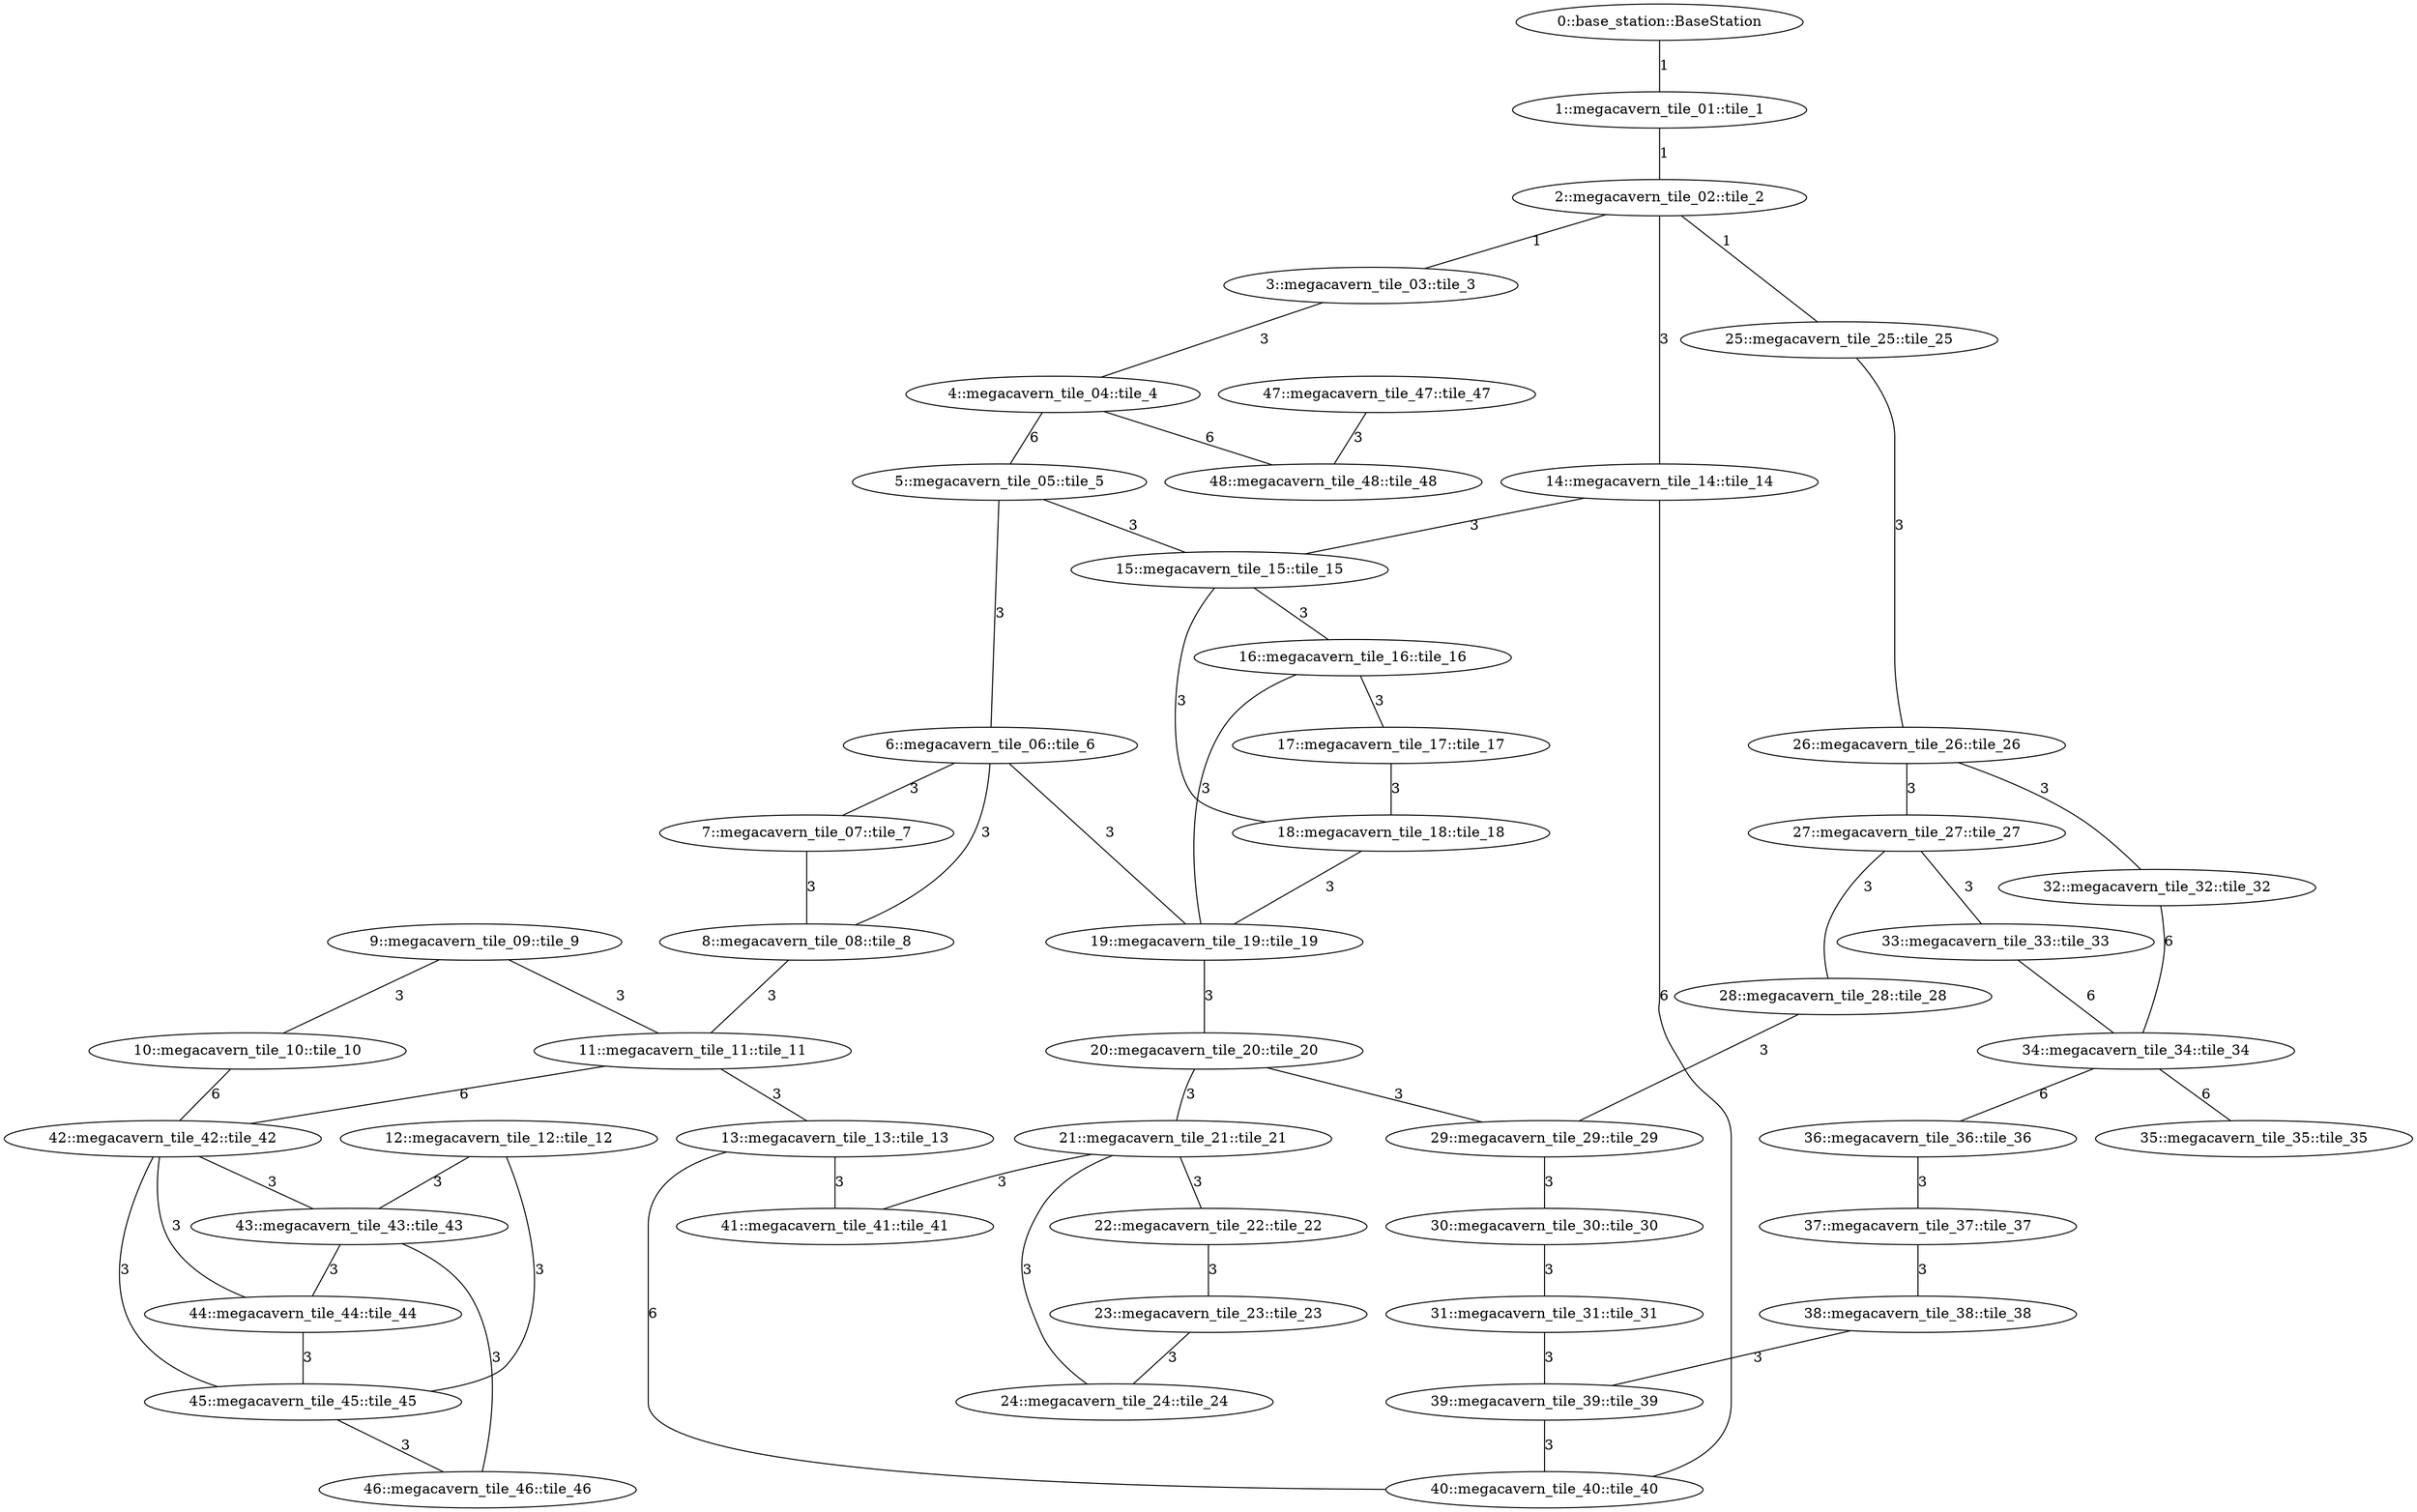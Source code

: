 /* Visibility graph generated by dot_generator */

graph {
  /* ==== Vertices ==== */

  /* Base station / Staging area */
  0   [label="0::base_station::BaseStation"];

  1   [label="1::megacavern_tile_01::tile_1"];
  2   [label="2::megacavern_tile_02::tile_2"];
  3   [label="3::megacavern_tile_03::tile_3"];
  4   [label="4::megacavern_tile_04::tile_4"];
  5   [label="5::megacavern_tile_05::tile_5"];
  6   [label="6::megacavern_tile_06::tile_6"];
  7   [label="7::megacavern_tile_07::tile_7"];
  8   [label="8::megacavern_tile_08::tile_8"];
  9   [label="9::megacavern_tile_09::tile_9"];
  10  [label="10::megacavern_tile_10::tile_10"];
  11  [label="11::megacavern_tile_11::tile_11"];
  12  [label="12::megacavern_tile_12::tile_12"];
  13  [label="13::megacavern_tile_13::tile_13"];
  14  [label="14::megacavern_tile_14::tile_14"];
  15  [label="15::megacavern_tile_15::tile_15"];
  16  [label="16::megacavern_tile_16::tile_16"];
  17  [label="17::megacavern_tile_17::tile_17"];
  18  [label="18::megacavern_tile_18::tile_18"];
  19  [label="19::megacavern_tile_19::tile_19"];
  20  [label="20::megacavern_tile_20::tile_20"];
  21  [label="21::megacavern_tile_21::tile_21"];
  22  [label="22::megacavern_tile_22::tile_22"];
  23  [label="23::megacavern_tile_23::tile_23"];
  24  [label="24::megacavern_tile_24::tile_24"];
  25  [label="25::megacavern_tile_25::tile_25"];
  26  [label="26::megacavern_tile_26::tile_26"];
  27  [label="27::megacavern_tile_27::tile_27"];
  28  [label="28::megacavern_tile_28::tile_28"];
  29  [label="29::megacavern_tile_29::tile_29"];
  30  [label="30::megacavern_tile_30::tile_30"];
  31  [label="31::megacavern_tile_31::tile_31"];
  32  [label="32::megacavern_tile_32::tile_32"];
  33  [label="33::megacavern_tile_33::tile_33"];
  34  [label="34::megacavern_tile_34::tile_34"];
  35  [label="35::megacavern_tile_35::tile_35"];
  36  [label="36::megacavern_tile_36::tile_36"];
  37  [label="37::megacavern_tile_37::tile_37"];
  38  [label="38::megacavern_tile_38::tile_38"];
  39  [label="39::megacavern_tile_39::tile_39"];
  40  [label="40::megacavern_tile_40::tile_40"];
  41  [label="41::megacavern_tile_41::tile_41"];
  42  [label="42::megacavern_tile_42::tile_42"];
  43  [label="43::megacavern_tile_43::tile_43"];
  44  [label="44::megacavern_tile_44::tile_44"];
  45  [label="45::megacavern_tile_45::tile_45"];
  46  [label="46::megacavern_tile_46::tile_46"];
  47  [label="47::megacavern_tile_47::tile_47"];
  48  [label="48::megacavern_tile_48::tile_48"];

  /* ==== Edges ==== */

  0  -- 1   [label=1];
  1  -- 2   [label=1];
  2  -- 3   [label=1];
  2  -- 14  [label=3];
  2  -- 25  [label=1];
  3  -- 4   [label=3];
  4  -- 5   [label=6];
  4  -- 48  [label=6];
  5  -- 6   [label=3];
  5  -- 15  [label=3];
  6  -- 7   [label=3];
  6  -- 8   [label=3];
  6  -- 19  [label=3];
  7  -- 8   [label=3];
  8  -- 11  [label=3];
  9  -- 10  [label=3];
  9  -- 11  [label=3];
  10 -- 42  [label=6];
  11 -- 13  [label=3];
  11 -- 42  [label=6];
  12 -- 43  [label=3];
  12 -- 45  [label=3];
  13 -- 40  [label=6];
  13 -- 41  [label=3];
  14 -- 15  [label=3];
  14 -- 40  [label=6];
  15 -- 16  [label=3];
  15 -- 18  [label=3];
  16 -- 17  [label=3];
  16 -- 19  [label=3];
  17 -- 18  [label=3];
  18 -- 19  [label=3];
  19 -- 20  [label=3];
  20 -- 21  [label=3];
  20 -- 29  [label=3];
  21 -- 24  [label=3];
  21 -- 22  [label=3];
  21 -- 41  [label=3];
  22 -- 23  [label=3];
  23 -- 24  [label=3];
  25 -- 26  [label=3];
  26 -- 27  [label=3];
  26 -- 32  [label=3];
  27 -- 28  [label=3];
  27 -- 33  [label=3];
  28 -- 29  [label=3];
  29 -- 30  [label=3];
  30 -- 31  [label=3];
  31 -- 39  [label=3];
  32 -- 34  [label=6];
  33 -- 34  [label=6];
  34 -- 35  [label=6];
  34 -- 36  [label=6];
  36 -- 37  [label=3];
  37 -- 38  [label=3];
  38 -- 39  [label=3];
  39 -- 40  [label=3]; /* ???? */
  42 -- 43  [label=3];
  42 -- 44  [label=3];
  42 -- 45  [label=3];
  43 -- 44  [label=3];
  43 -- 46  [label=3];
  44 -- 45  [label=3];
  45 -- 46  [label=3];
  47 -- 48  [label=3];
}
